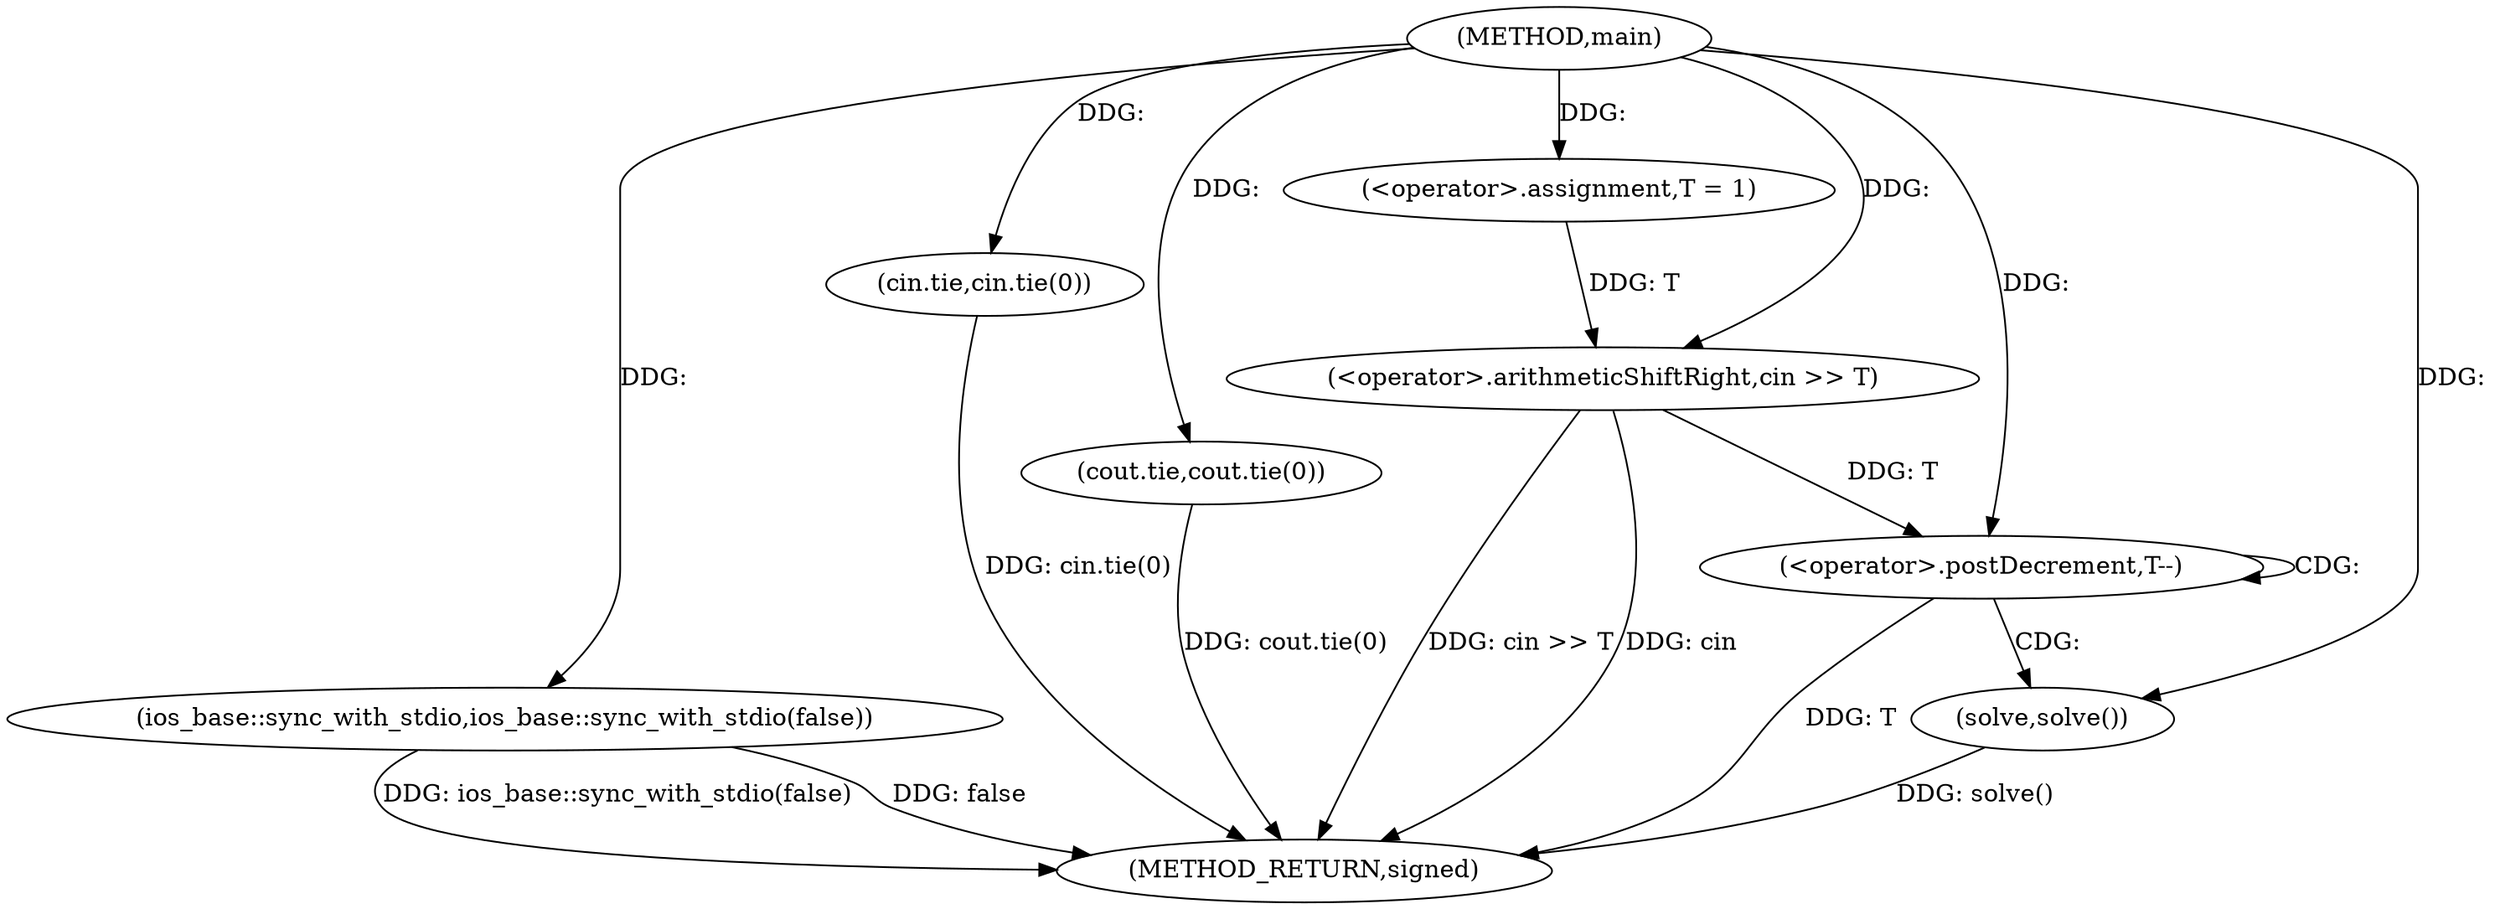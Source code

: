 digraph "main" {  
"1000194" [label = "(METHOD,main)" ]
"1000213" [label = "(METHOD_RETURN,signed)" ]
"1000196" [label = "(ios_base::sync_with_stdio,ios_base::sync_with_stdio(false))" ]
"1000198" [label = "(cin.tie,cin.tie(0))" ]
"1000200" [label = "(cout.tie,cout.tie(0))" ]
"1000203" [label = "(<operator>.assignment,T = 1)" ]
"1000206" [label = "(<operator>.arithmeticShiftRight,cin >> T)" ]
"1000210" [label = "(<operator>.postDecrement,T--)" ]
"1000212" [label = "(solve,solve())" ]
  "1000196" -> "1000213"  [ label = "DDG: ios_base::sync_with_stdio(false)"] 
  "1000198" -> "1000213"  [ label = "DDG: cin.tie(0)"] 
  "1000200" -> "1000213"  [ label = "DDG: cout.tie(0)"] 
  "1000206" -> "1000213"  [ label = "DDG: cin >> T"] 
  "1000210" -> "1000213"  [ label = "DDG: T"] 
  "1000212" -> "1000213"  [ label = "DDG: solve()"] 
  "1000206" -> "1000213"  [ label = "DDG: cin"] 
  "1000196" -> "1000213"  [ label = "DDG: false"] 
  "1000194" -> "1000203"  [ label = "DDG: "] 
  "1000194" -> "1000196"  [ label = "DDG: "] 
  "1000194" -> "1000198"  [ label = "DDG: "] 
  "1000194" -> "1000200"  [ label = "DDG: "] 
  "1000194" -> "1000206"  [ label = "DDG: "] 
  "1000203" -> "1000206"  [ label = "DDG: T"] 
  "1000194" -> "1000212"  [ label = "DDG: "] 
  "1000206" -> "1000210"  [ label = "DDG: T"] 
  "1000194" -> "1000210"  [ label = "DDG: "] 
  "1000210" -> "1000210"  [ label = "CDG: "] 
  "1000210" -> "1000212"  [ label = "CDG: "] 
}
